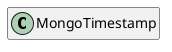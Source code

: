 @startuml
set namespaceSeparator \\
hide members
hide << alias >> circle

class MongoTimestamp
@enduml

